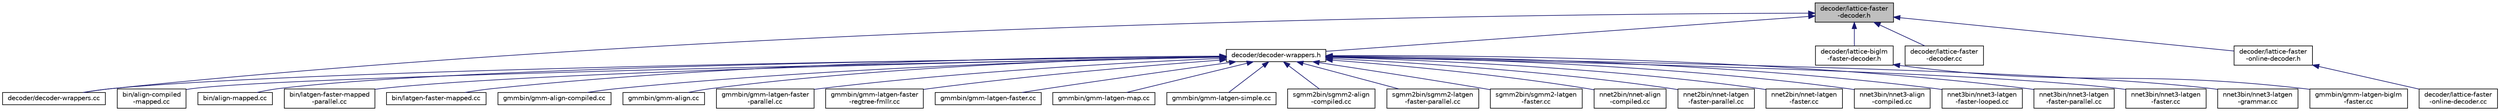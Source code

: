 digraph "decoder/lattice-faster-decoder.h"
{
  edge [fontname="Helvetica",fontsize="10",labelfontname="Helvetica",labelfontsize="10"];
  node [fontname="Helvetica",fontsize="10",shape=record];
  Node112 [label="decoder/lattice-faster\l-decoder.h",height=0.2,width=0.4,color="black", fillcolor="grey75", style="filled", fontcolor="black"];
  Node112 -> Node113 [dir="back",color="midnightblue",fontsize="10",style="solid",fontname="Helvetica"];
  Node113 [label="decoder/decoder-wrappers.h",height=0.2,width=0.4,color="black", fillcolor="white", style="filled",URL="$decoder-wrappers_8h.html"];
  Node113 -> Node114 [dir="back",color="midnightblue",fontsize="10",style="solid",fontname="Helvetica"];
  Node114 [label="decoder/decoder-wrappers.cc",height=0.2,width=0.4,color="black", fillcolor="white", style="filled",URL="$decoder-wrappers_8cc.html"];
  Node113 -> Node115 [dir="back",color="midnightblue",fontsize="10",style="solid",fontname="Helvetica"];
  Node115 [label="bin/align-compiled\l-mapped.cc",height=0.2,width=0.4,color="black", fillcolor="white", style="filled",URL="$align-compiled-mapped_8cc.html"];
  Node113 -> Node116 [dir="back",color="midnightblue",fontsize="10",style="solid",fontname="Helvetica"];
  Node116 [label="bin/align-mapped.cc",height=0.2,width=0.4,color="black", fillcolor="white", style="filled",URL="$align-mapped_8cc.html"];
  Node113 -> Node117 [dir="back",color="midnightblue",fontsize="10",style="solid",fontname="Helvetica"];
  Node117 [label="bin/latgen-faster-mapped\l-parallel.cc",height=0.2,width=0.4,color="black", fillcolor="white", style="filled",URL="$latgen-faster-mapped-parallel_8cc.html"];
  Node113 -> Node118 [dir="back",color="midnightblue",fontsize="10",style="solid",fontname="Helvetica"];
  Node118 [label="bin/latgen-faster-mapped.cc",height=0.2,width=0.4,color="black", fillcolor="white", style="filled",URL="$latgen-faster-mapped_8cc.html"];
  Node113 -> Node119 [dir="back",color="midnightblue",fontsize="10",style="solid",fontname="Helvetica"];
  Node119 [label="gmmbin/gmm-align-compiled.cc",height=0.2,width=0.4,color="black", fillcolor="white", style="filled",URL="$gmm-align-compiled_8cc.html"];
  Node113 -> Node120 [dir="back",color="midnightblue",fontsize="10",style="solid",fontname="Helvetica"];
  Node120 [label="gmmbin/gmm-align.cc",height=0.2,width=0.4,color="black", fillcolor="white", style="filled",URL="$gmm-align_8cc.html"];
  Node113 -> Node121 [dir="back",color="midnightblue",fontsize="10",style="solid",fontname="Helvetica"];
  Node121 [label="gmmbin/gmm-latgen-faster\l-parallel.cc",height=0.2,width=0.4,color="black", fillcolor="white", style="filled",URL="$gmm-latgen-faster-parallel_8cc.html"];
  Node113 -> Node122 [dir="back",color="midnightblue",fontsize="10",style="solid",fontname="Helvetica"];
  Node122 [label="gmmbin/gmm-latgen-faster\l-regtree-fmllr.cc",height=0.2,width=0.4,color="black", fillcolor="white", style="filled",URL="$gmm-latgen-faster-regtree-fmllr_8cc.html"];
  Node113 -> Node123 [dir="back",color="midnightblue",fontsize="10",style="solid",fontname="Helvetica"];
  Node123 [label="gmmbin/gmm-latgen-faster.cc",height=0.2,width=0.4,color="black", fillcolor="white", style="filled",URL="$gmm-latgen-faster_8cc.html"];
  Node113 -> Node124 [dir="back",color="midnightblue",fontsize="10",style="solid",fontname="Helvetica"];
  Node124 [label="gmmbin/gmm-latgen-map.cc",height=0.2,width=0.4,color="black", fillcolor="white", style="filled",URL="$gmm-latgen-map_8cc.html"];
  Node113 -> Node125 [dir="back",color="midnightblue",fontsize="10",style="solid",fontname="Helvetica"];
  Node125 [label="gmmbin/gmm-latgen-simple.cc",height=0.2,width=0.4,color="black", fillcolor="white", style="filled",URL="$gmm-latgen-simple_8cc.html"];
  Node113 -> Node126 [dir="back",color="midnightblue",fontsize="10",style="solid",fontname="Helvetica"];
  Node126 [label="sgmm2bin/sgmm2-align\l-compiled.cc",height=0.2,width=0.4,color="black", fillcolor="white", style="filled",URL="$sgmm2-align-compiled_8cc.html"];
  Node113 -> Node127 [dir="back",color="midnightblue",fontsize="10",style="solid",fontname="Helvetica"];
  Node127 [label="sgmm2bin/sgmm2-latgen\l-faster-parallel.cc",height=0.2,width=0.4,color="black", fillcolor="white", style="filled",URL="$sgmm2-latgen-faster-parallel_8cc.html"];
  Node113 -> Node128 [dir="back",color="midnightblue",fontsize="10",style="solid",fontname="Helvetica"];
  Node128 [label="sgmm2bin/sgmm2-latgen\l-faster.cc",height=0.2,width=0.4,color="black", fillcolor="white", style="filled",URL="$sgmm2-latgen-faster_8cc.html"];
  Node113 -> Node129 [dir="back",color="midnightblue",fontsize="10",style="solid",fontname="Helvetica"];
  Node129 [label="nnet2bin/nnet-align\l-compiled.cc",height=0.2,width=0.4,color="black", fillcolor="white", style="filled",URL="$nnet-align-compiled_8cc.html"];
  Node113 -> Node130 [dir="back",color="midnightblue",fontsize="10",style="solid",fontname="Helvetica"];
  Node130 [label="nnet2bin/nnet-latgen\l-faster-parallel.cc",height=0.2,width=0.4,color="black", fillcolor="white", style="filled",URL="$nnet-latgen-faster-parallel_8cc.html"];
  Node113 -> Node131 [dir="back",color="midnightblue",fontsize="10",style="solid",fontname="Helvetica"];
  Node131 [label="nnet2bin/nnet-latgen\l-faster.cc",height=0.2,width=0.4,color="black", fillcolor="white", style="filled",URL="$nnet-latgen-faster_8cc.html"];
  Node113 -> Node132 [dir="back",color="midnightblue",fontsize="10",style="solid",fontname="Helvetica"];
  Node132 [label="nnet3bin/nnet3-align\l-compiled.cc",height=0.2,width=0.4,color="black", fillcolor="white", style="filled",URL="$nnet3-align-compiled_8cc.html"];
  Node113 -> Node133 [dir="back",color="midnightblue",fontsize="10",style="solid",fontname="Helvetica"];
  Node133 [label="nnet3bin/nnet3-latgen\l-faster-looped.cc",height=0.2,width=0.4,color="black", fillcolor="white", style="filled",URL="$nnet3-latgen-faster-looped_8cc.html"];
  Node113 -> Node134 [dir="back",color="midnightblue",fontsize="10",style="solid",fontname="Helvetica"];
  Node134 [label="nnet3bin/nnet3-latgen\l-faster-parallel.cc",height=0.2,width=0.4,color="black", fillcolor="white", style="filled",URL="$nnet3-latgen-faster-parallel_8cc.html"];
  Node113 -> Node135 [dir="back",color="midnightblue",fontsize="10",style="solid",fontname="Helvetica"];
  Node135 [label="nnet3bin/nnet3-latgen\l-faster.cc",height=0.2,width=0.4,color="black", fillcolor="white", style="filled",URL="$nnet3-latgen-faster_8cc.html"];
  Node113 -> Node136 [dir="back",color="midnightblue",fontsize="10",style="solid",fontname="Helvetica"];
  Node136 [label="nnet3bin/nnet3-latgen\l-grammar.cc",height=0.2,width=0.4,color="black", fillcolor="white", style="filled",URL="$nnet3-latgen-grammar_8cc.html"];
  Node112 -> Node114 [dir="back",color="midnightblue",fontsize="10",style="solid",fontname="Helvetica"];
  Node112 -> Node137 [dir="back",color="midnightblue",fontsize="10",style="solid",fontname="Helvetica"];
  Node137 [label="decoder/lattice-biglm\l-faster-decoder.h",height=0.2,width=0.4,color="black", fillcolor="white", style="filled",URL="$lattice-biglm-faster-decoder_8h.html"];
  Node137 -> Node138 [dir="back",color="midnightblue",fontsize="10",style="solid",fontname="Helvetica"];
  Node138 [label="gmmbin/gmm-latgen-biglm\l-faster.cc",height=0.2,width=0.4,color="black", fillcolor="white", style="filled",URL="$gmm-latgen-biglm-faster_8cc.html"];
  Node112 -> Node139 [dir="back",color="midnightblue",fontsize="10",style="solid",fontname="Helvetica"];
  Node139 [label="decoder/lattice-faster\l-decoder.cc",height=0.2,width=0.4,color="black", fillcolor="white", style="filled",URL="$lattice-faster-decoder_8cc.html"];
  Node112 -> Node140 [dir="back",color="midnightblue",fontsize="10",style="solid",fontname="Helvetica"];
  Node140 [label="decoder/lattice-faster\l-online-decoder.h",height=0.2,width=0.4,color="black", fillcolor="white", style="filled",URL="$lattice-faster-online-decoder_8h.html"];
  Node140 -> Node141 [dir="back",color="midnightblue",fontsize="10",style="solid",fontname="Helvetica"];
  Node141 [label="decoder/lattice-faster\l-online-decoder.cc",height=0.2,width=0.4,color="black", fillcolor="white", style="filled",URL="$lattice-faster-online-decoder_8cc.html"];
}
